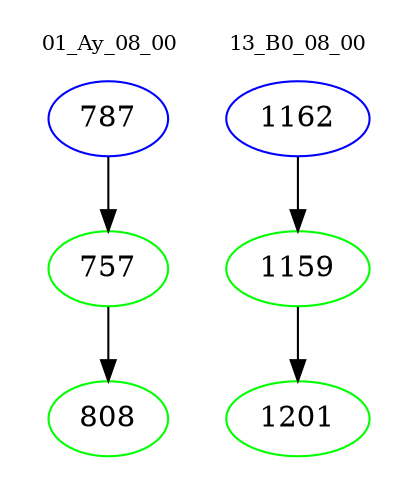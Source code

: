 digraph{
subgraph cluster_0 {
color = white
label = "01_Ay_08_00";
fontsize=10;
T0_787 [label="787", color="blue"]
T0_787 -> T0_757 [color="black"]
T0_757 [label="757", color="green"]
T0_757 -> T0_808 [color="black"]
T0_808 [label="808", color="green"]
}
subgraph cluster_1 {
color = white
label = "13_B0_08_00";
fontsize=10;
T1_1162 [label="1162", color="blue"]
T1_1162 -> T1_1159 [color="black"]
T1_1159 [label="1159", color="green"]
T1_1159 -> T1_1201 [color="black"]
T1_1201 [label="1201", color="green"]
}
}
